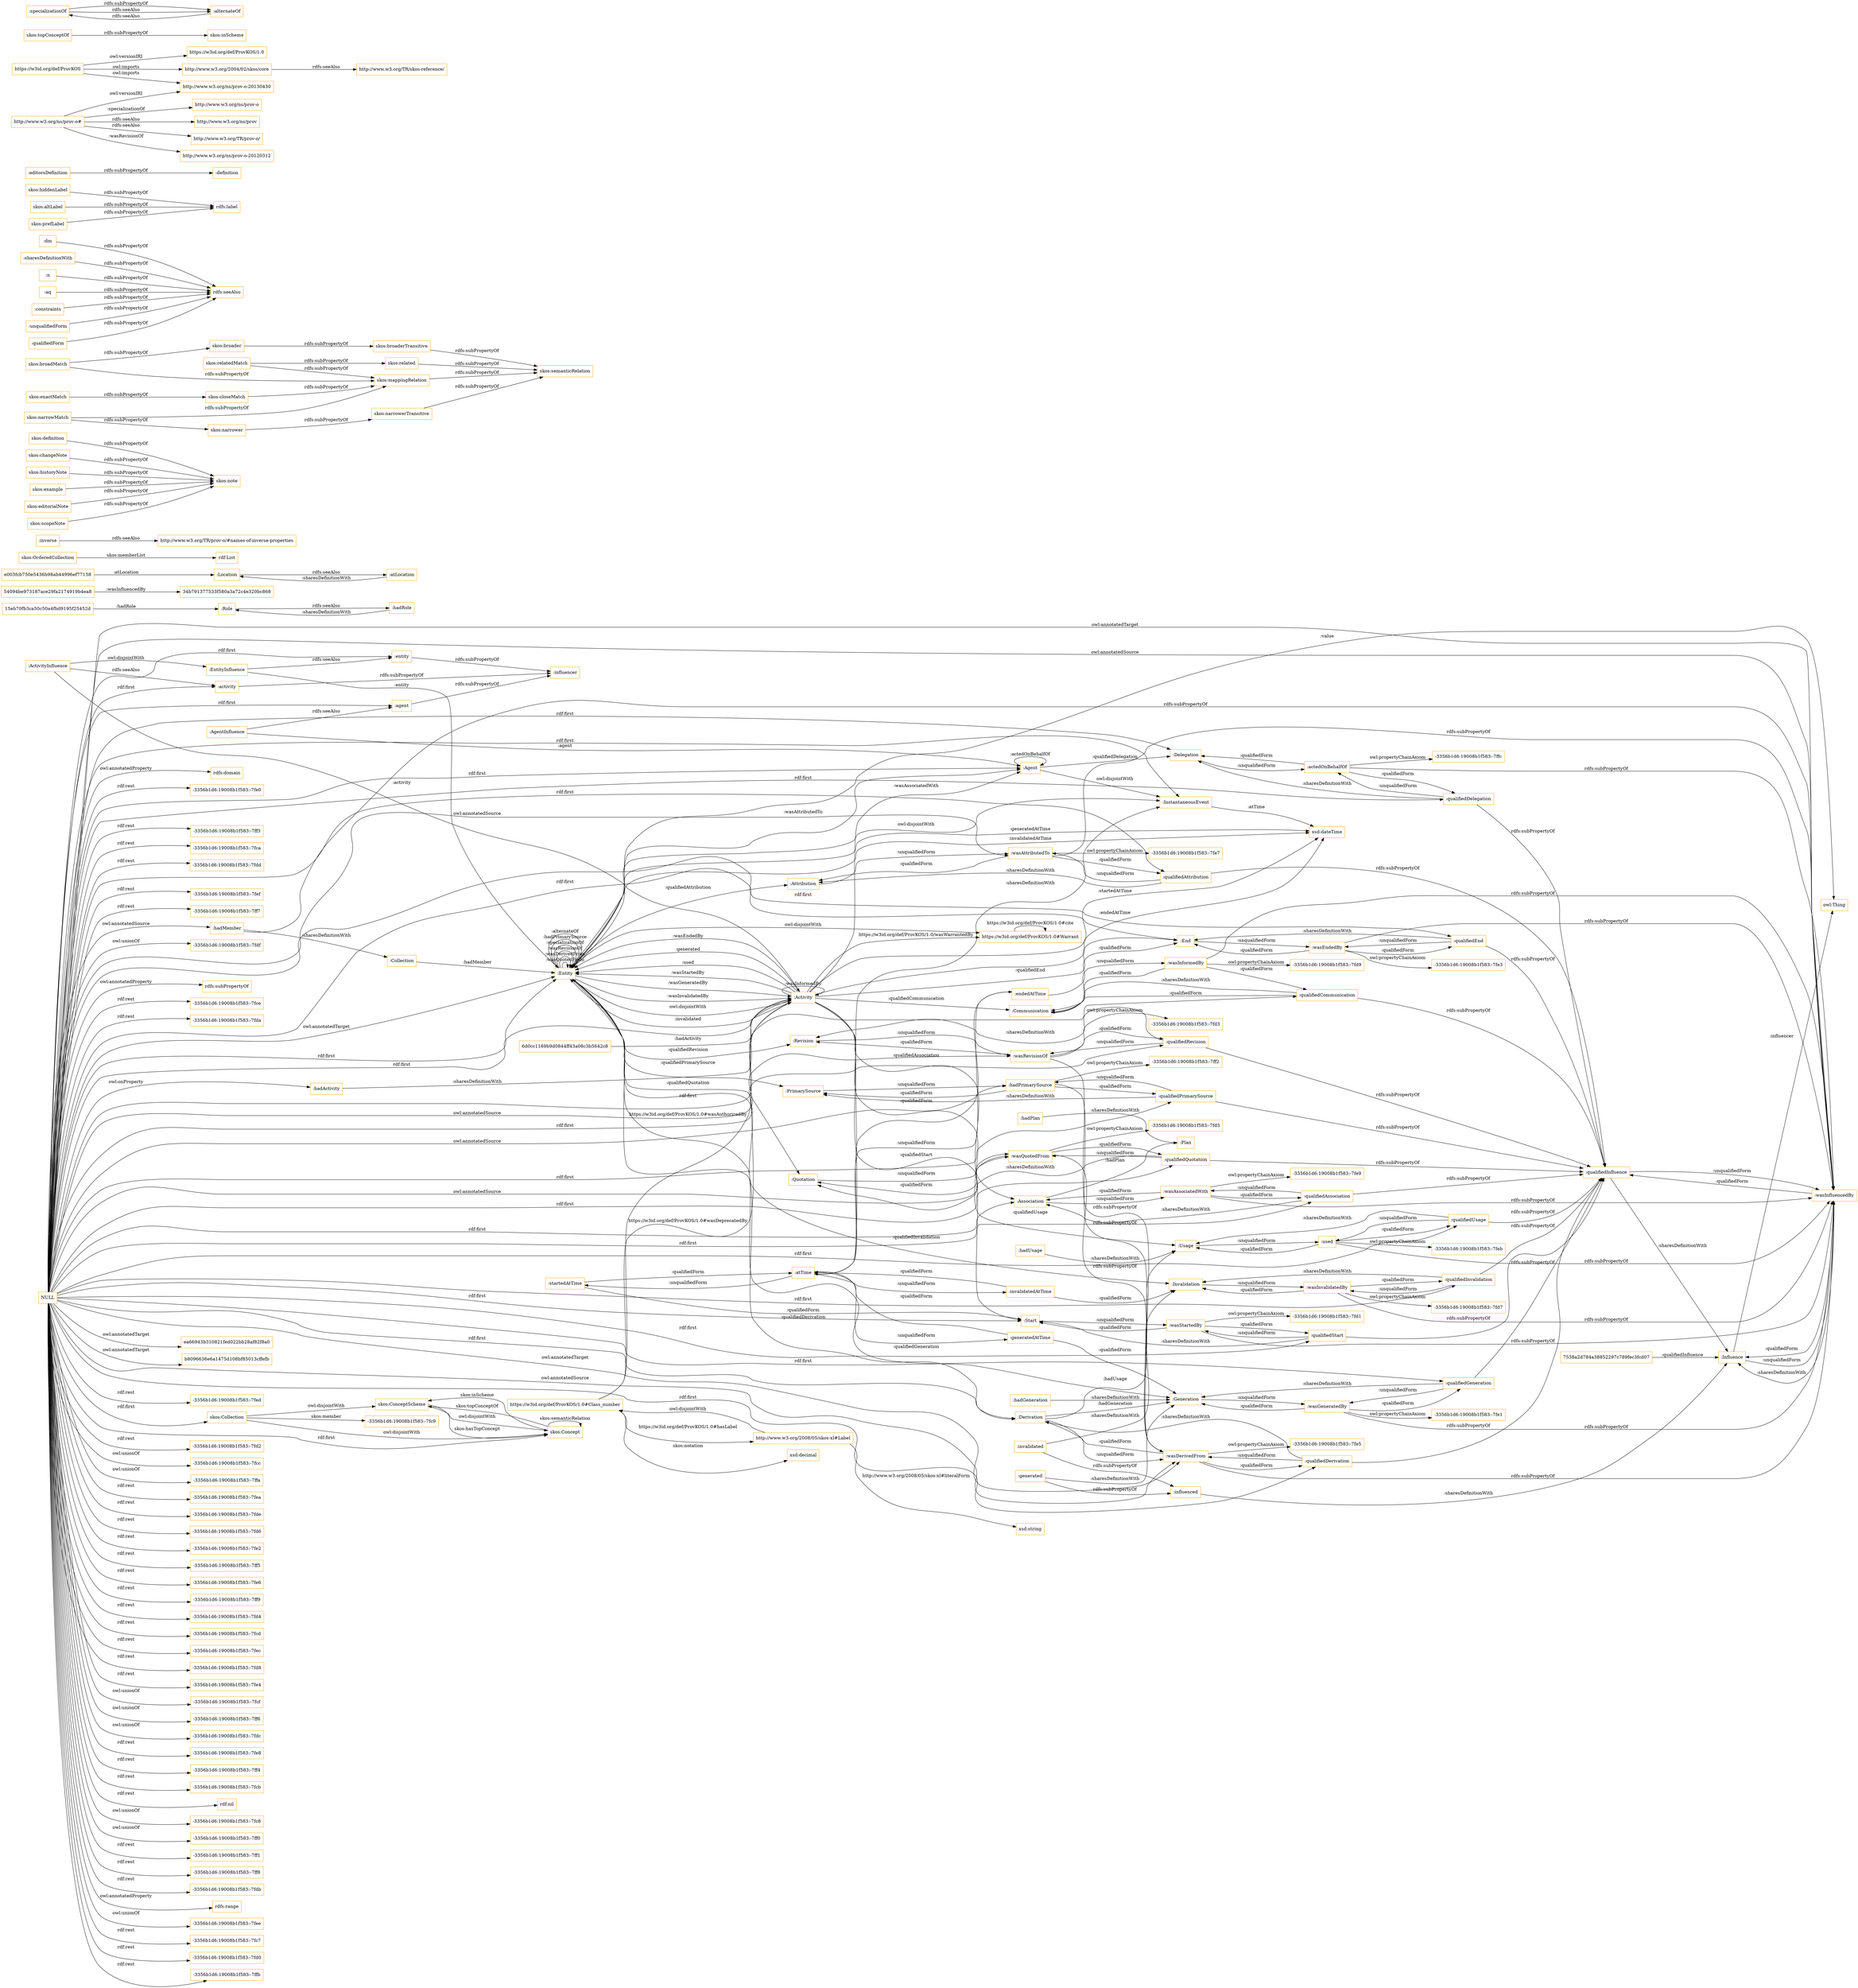 digraph ar2dtool_diagram { 
rankdir=LR;
size="1501"
node [shape = rectangle, color="orange"]; ":Agent" ":Entity" "https://w3id.org/def/ProvKOS/1.0#Warrant" "https://w3id.org/def/ProvKOS/1.0#Class_number" "http://www.w3.org/2008/05/skos-xl#Label" ":Activity" ":Influence" ":End" ":Derivation" ":Role" ":Quotation" ":Collection" ":InstantaneousEvent" ":Delegation" ":Invalidation" "34b791377533f580a3a72c4e320bc868" "15eb70fb3ca50c50a4fbd9195f25452d" "e003fcb750e5436b98ab44996ef77158" ":Usage" "ea66943b310821fed022bb28af82f8a0" ":Attribution" ":PrimarySource" "owl:Thing" "b8096636e6a1475d108bf85013cffefb" ":ActivityInfluence" "54094be973187ace29fa2174919b4ea8" ":Revision" ":Communication" ":Association" ":Start" ":Plan" ":EntityInfluence" "6d0cc1169b9d0844ff43a08c3b5642c8" ":Location" ":AgentInfluence" "7538a2d784a38852297c789fec3fcd07" ":Generation" "-3356b1d6:19008b1f583:-7fc9" "skos:OrderedCollection" "skos:Collection" "skos:ConceptScheme" "skos:Concept" ; /*classes style*/
	":qualifiedQuotation" -> ":wasQuotedFrom" [ label = ":unqualifiedForm" ];
	":qualifiedQuotation" -> ":Quotation" [ label = ":sharesDefinitionWith" ];
	":qualifiedQuotation" -> ":qualifiedInfluence" [ label = "rdfs:subPropertyOf" ];
	":inverse" -> "http://www.w3.org/TR/prov-o/#names-of-inverse-properties" [ label = "rdfs:seeAlso" ];
	":atLocation" -> ":Location" [ label = ":sharesDefinitionWith" ];
	"skos:definition" -> "skos:note" [ label = "rdfs:subPropertyOf" ];
	":Invalidation" -> ":wasInvalidatedBy" [ label = ":unqualifiedForm" ];
	":Quotation" -> ":wasQuotedFrom" [ label = ":unqualifiedForm" ];
	"skos:relatedMatch" -> "skos:related" [ label = "rdfs:subPropertyOf" ];
	"skos:relatedMatch" -> "skos:mappingRelation" [ label = "rdfs:subPropertyOf" ];
	":Location" -> ":atLocation" [ label = "rdfs:seeAlso" ];
	":Communication" -> ":wasInformedBy" [ label = ":unqualifiedForm" ];
	"skos:changeNote" -> "skos:note" [ label = "rdfs:subPropertyOf" ];
	":dm" -> "rdfs:seeAlso" [ label = "rdfs:subPropertyOf" ];
	":qualifiedStart" -> ":Start" [ label = ":sharesDefinitionWith" ];
	":qualifiedStart" -> ":wasStartedBy" [ label = ":unqualifiedForm" ];
	":qualifiedStart" -> ":qualifiedInfluence" [ label = "rdfs:subPropertyOf" ];
	":ActivityInfluence" -> ":activity" [ label = "rdfs:seeAlso" ];
	":ActivityInfluence" -> ":EntityInfluence" [ label = "owl:disjointWith" ];
	":entity" -> ":influencer" [ label = "rdfs:subPropertyOf" ];
	":qualifiedDelegation" -> ":Delegation" [ label = ":sharesDefinitionWith" ];
	":qualifiedDelegation" -> ":actedOnBehalfOf" [ label = ":unqualifiedForm" ];
	":qualifiedDelegation" -> ":qualifiedInfluence" [ label = "rdfs:subPropertyOf" ];
	":used" -> ":wasInfluencedBy" [ label = "rdfs:subPropertyOf" ];
	":used" -> ":Usage" [ label = ":qualifiedForm" ];
	":used" -> "-3356b1d6:19008b1f583:-7feb" [ label = "owl:propertyChainAxiom" ];
	":used" -> ":qualifiedUsage" [ label = ":qualifiedForm" ];
	":actedOnBehalfOf" -> ":qualifiedDelegation" [ label = ":qualifiedForm" ];
	":actedOnBehalfOf" -> ":Delegation" [ label = ":qualifiedForm" ];
	":actedOnBehalfOf" -> ":wasInfluencedBy" [ label = "rdfs:subPropertyOf" ];
	":actedOnBehalfOf" -> "-3356b1d6:19008b1f583:-7ffc" [ label = "owl:propertyChainAxiom" ];
	"skos:hiddenLabel" -> "rdfs:label" [ label = "rdfs:subPropertyOf" ];
	":qualifiedAssociation" -> ":Association" [ label = ":sharesDefinitionWith" ];
	":qualifiedAssociation" -> ":wasAssociatedWith" [ label = ":unqualifiedForm" ];
	":qualifiedAssociation" -> ":qualifiedInfluence" [ label = "rdfs:subPropertyOf" ];
	":qualifiedCommunication" -> ":Communication" [ label = ":sharesDefinitionWith" ];
	":qualifiedCommunication" -> ":Communication" [ label = ":qualifiedForm" ];
	":qualifiedCommunication" -> ":qualifiedInfluence" [ label = "rdfs:subPropertyOf" ];
	"skos:related" -> "skos:semanticRelation" [ label = "rdfs:subPropertyOf" ];
	":wasRevisionOf" -> "-3356b1d6:19008b1f583:-7fd3" [ label = "owl:propertyChainAxiom" ];
	":wasRevisionOf" -> ":Revision" [ label = ":qualifiedForm" ];
	":wasRevisionOf" -> ":qualifiedRevision" [ label = ":qualifiedForm" ];
	":wasRevisionOf" -> ":wasDerivedFrom" [ label = "rdfs:subPropertyOf" ];
	":editorsDefinition" -> ":definition" [ label = "rdfs:subPropertyOf" ];
	":wasDerivedFrom" -> ":Derivation" [ label = ":qualifiedForm" ];
	":wasDerivedFrom" -> ":qualifiedDerivation" [ label = ":qualifiedForm" ];
	":wasDerivedFrom" -> "-3356b1d6:19008b1f583:-7fe5" [ label = "owl:propertyChainAxiom" ];
	":wasDerivedFrom" -> ":wasInfluencedBy" [ label = "rdfs:subPropertyOf" ];
	":wasEndedBy" -> ":qualifiedEnd" [ label = ":qualifiedForm" ];
	":wasEndedBy" -> "-3356b1d6:19008b1f583:-7fe3" [ label = "owl:propertyChainAxiom" ];
	":wasEndedBy" -> ":End" [ label = ":qualifiedForm" ];
	":wasEndedBy" -> ":wasInfluencedBy" [ label = "rdfs:subPropertyOf" ];
	":PrimarySource" -> ":hadPrimarySource" [ label = ":unqualifiedForm" ];
	"skos:ConceptScheme" -> "skos:Concept" [ label = "owl:disjointWith" ];
	":wasAttributedTo" -> ":Attribution" [ label = ":qualifiedForm" ];
	":wasAttributedTo" -> ":wasInfluencedBy" [ label = "rdfs:subPropertyOf" ];
	":wasAttributedTo" -> ":qualifiedAttribution" [ label = ":qualifiedForm" ];
	":wasAttributedTo" -> "-3356b1d6:19008b1f583:-7fe7" [ label = "owl:propertyChainAxiom" ];
	":Role" -> ":hadRole" [ label = "rdfs:seeAlso" ];
	":Attribution" -> ":wasAttributedTo" [ label = ":unqualifiedForm" ];
	"skos:altLabel" -> "rdfs:label" [ label = "rdfs:subPropertyOf" ];
	":hadPrimarySource" -> ":PrimarySource" [ label = ":qualifiedForm" ];
	":hadPrimarySource" -> ":qualifiedPrimarySource" [ label = ":qualifiedForm" ];
	":hadPrimarySource" -> "-3356b1d6:19008b1f583:-7ff2" [ label = "owl:propertyChainAxiom" ];
	":hadPrimarySource" -> ":wasDerivedFrom" [ label = "rdfs:subPropertyOf" ];
	":qualifiedPrimarySource" -> ":qualifiedInfluence" [ label = "rdfs:subPropertyOf" ];
	":qualifiedPrimarySource" -> ":PrimarySource" [ label = ":sharesDefinitionWith" ];
	":qualifiedPrimarySource" -> ":hadPrimarySource" [ label = ":unqualifiedForm" ];
	":invalidated" -> ":influenced" [ label = "rdfs:subPropertyOf" ];
	":invalidated" -> ":Invalidation" [ label = ":sharesDefinitionWith" ];
	":generated" -> ":Generation" [ label = ":sharesDefinitionWith" ];
	":generated" -> ":influenced" [ label = "rdfs:subPropertyOf" ];
	"skos:narrower" -> "skos:narrowerTransitive" [ label = "rdfs:subPropertyOf" ];
	":Delegation" -> ":actedOnBehalfOf" [ label = ":unqualifiedForm" ];
	"skos:broaderTransitive" -> "skos:semanticRelation" [ label = "rdfs:subPropertyOf" ];
	"skos:broader" -> "skos:broaderTransitive" [ label = "rdfs:subPropertyOf" ];
	":Derivation" -> ":wasDerivedFrom" [ label = ":unqualifiedForm" ];
	":Association" -> ":wasAssociatedWith" [ label = ":unqualifiedForm" ];
	":qualifiedDerivation" -> ":wasDerivedFrom" [ label = ":unqualifiedForm" ];
	":qualifiedDerivation" -> ":qualifiedInfluence" [ label = "rdfs:subPropertyOf" ];
	":qualifiedDerivation" -> ":Derivation" [ label = ":sharesDefinitionWith" ];
	":End" -> ":wasEndedBy" [ label = ":unqualifiedForm" ];
	"skos:historyNote" -> "skos:note" [ label = "rdfs:subPropertyOf" ];
	":wasInfluencedBy" -> ":Influence" [ label = ":sharesDefinitionWith" ];
	":wasInfluencedBy" -> ":Influence" [ label = ":qualifiedForm" ];
	":wasInfluencedBy" -> ":qualifiedInfluence" [ label = ":qualifiedForm" ];
	":hadPlan" -> ":Plan" [ label = ":sharesDefinitionWith" ];
	":Usage" -> ":used" [ label = ":unqualifiedForm" ];
	"skos:broadMatch" -> "skos:broader" [ label = "rdfs:subPropertyOf" ];
	"skos:broadMatch" -> "skos:mappingRelation" [ label = "rdfs:subPropertyOf" ];
	"http://www.w3.org/2004/02/skos/core" -> "http://www.w3.org/TR/skos-reference/" [ label = "rdfs:seeAlso" ];
	":hadUsage" -> ":Usage" [ label = ":sharesDefinitionWith" ];
	":hadMember" -> ":Collection" [ label = ":sharesDefinitionWith" ];
	":hadMember" -> ":wasInfluencedBy" [ label = "rdfs:subPropertyOf" ];
	":Agent" -> ":InstantaneousEvent" [ label = "owl:disjointWith" ];
	":agent" -> ":influencer" [ label = "rdfs:subPropertyOf" ];
	":hadGeneration" -> ":Generation" [ label = ":sharesDefinitionWith" ];
	":Start" -> ":wasStartedBy" [ label = ":unqualifiedForm" ];
	":Revision" -> ":wasRevisionOf" [ label = ":unqualifiedForm" ];
	":qualifiedGeneration" -> ":wasGeneratedBy" [ label = ":unqualifiedForm" ];
	":qualifiedGeneration" -> ":qualifiedInfluence" [ label = "rdfs:subPropertyOf" ];
	":qualifiedGeneration" -> ":Generation" [ label = ":sharesDefinitionWith" ];
	"skos:narrowerTransitive" -> "skos:semanticRelation" [ label = "rdfs:subPropertyOf" ];
	"NULL" -> "-3356b1d6:19008b1f583:-7fd2" [ label = "rdf:rest" ];
	"NULL" -> "-3356b1d6:19008b1f583:-7fcc" [ label = "owl:unionOf" ];
	"NULL" -> "-3356b1d6:19008b1f583:-7ffa" [ label = "owl:unionOf" ];
	"NULL" -> "-3356b1d6:19008b1f583:-7fea" [ label = "rdf:rest" ];
	"NULL" -> ":Start" [ label = "rdf:first" ];
	"NULL" -> ":qualifiedRevision" [ label = "rdf:first" ];
	"NULL" -> "-3356b1d6:19008b1f583:-7fde" [ label = "rdf:rest" ];
	"NULL" -> "-3356b1d6:19008b1f583:-7fd6" [ label = "rdf:rest" ];
	"NULL" -> ":qualifiedStart" [ label = "rdf:first" ];
	"NULL" -> "skos:Concept" [ label = "rdf:first" ];
	"NULL" -> "-3356b1d6:19008b1f583:-7fe2" [ label = "rdf:rest" ];
	"NULL" -> ":wasInfluencedBy" [ label = "owl:annotatedTarget" ];
	"NULL" -> "-3356b1d6:19008b1f583:-7ff5" [ label = "rdf:rest" ];
	"NULL" -> "-3356b1d6:19008b1f583:-7fe6" [ label = "rdf:rest" ];
	"NULL" -> ":hadMember" [ label = "owl:annotatedSource" ];
	"NULL" -> ":Derivation" [ label = "rdf:first" ];
	"NULL" -> ":qualifiedAssociation" [ label = "rdf:first" ];
	"NULL" -> "-3356b1d6:19008b1f583:-7ff9" [ label = "rdf:rest" ];
	"NULL" -> ":wasDerivedFrom" [ label = "owl:annotatedSource" ];
	"NULL" -> "-3356b1d6:19008b1f583:-7fd4" [ label = "rdf:rest" ];
	"NULL" -> ":wasInfluencedBy" [ label = "owl:annotatedSource" ];
	"NULL" -> "-3356b1d6:19008b1f583:-7fcd" [ label = "rdf:rest" ];
	"NULL" -> "-3356b1d6:19008b1f583:-7fec" [ label = "rdf:rest" ];
	"NULL" -> ":qualifiedCommunication" [ label = "rdf:first" ];
	"NULL" -> ":wasDerivedFrom" [ label = "owl:annotatedTarget" ];
	"NULL" -> "-3356b1d6:19008b1f583:-7fd8" [ label = "rdf:rest" ];
	"NULL" -> ":qualifiedPrimarySource" [ label = "rdf:first" ];
	"NULL" -> "-3356b1d6:19008b1f583:-7fe4" [ label = "rdf:rest" ];
	"NULL" -> "-3356b1d6:19008b1f583:-7fcf" [ label = "owl:unionOf" ];
	"NULL" -> "-3356b1d6:19008b1f583:-7ff6" [ label = "owl:unionOf" ];
	"NULL" -> ":wasAttributedTo" [ label = "owl:annotatedSource" ];
	"NULL" -> "-3356b1d6:19008b1f583:-7fdc" [ label = "owl:unionOf" ];
	"NULL" -> ":Entity" [ label = "rdf:first" ];
	"NULL" -> "-3356b1d6:19008b1f583:-7fe8" [ label = "rdf:rest" ];
	"NULL" -> ":entity" [ label = "rdf:first" ];
	"NULL" -> ":qualifiedUsage" [ label = "rdf:first" ];
	"NULL" -> "-3356b1d6:19008b1f583:-7ff4" [ label = "rdf:rest" ];
	"NULL" -> "-3356b1d6:19008b1f583:-7fcb" [ label = "rdf:rest" ];
	"NULL" -> ":Delegation" [ label = "rdf:first" ];
	"NULL" -> ":Entity" [ label = "owl:annotatedTarget" ];
	"NULL" -> ":wasQuotedFrom" [ label = "owl:annotatedSource" ];
	"NULL" -> "rdf:nil" [ label = "rdf:rest" ];
	"NULL" -> "-3356b1d6:19008b1f583:-7fc8" [ label = "owl:unionOf" ];
	"NULL" -> "-3356b1d6:19008b1f583:-7ff0" [ label = "owl:unionOf" ];
	"NULL" -> "-3356b1d6:19008b1f583:-7ff1" [ label = "rdf:rest" ];
	"NULL" -> "-3356b1d6:19008b1f583:-7ff8" [ label = "rdf:rest" ];
	"NULL" -> ":qualifiedInvalidation" [ label = "rdf:first" ];
	"NULL" -> ":agent" [ label = "rdf:first" ];
	"NULL" -> ":qualifiedEnd" [ label = "rdf:first" ];
	"NULL" -> "ea66943b310821fed022bb28af82f8a0" [ label = "owl:annotatedTarget" ];
	"NULL" -> "-3356b1d6:19008b1f583:-7fdb" [ label = "rdf:rest" ];
	"NULL" -> "rdfs:range" [ label = "owl:annotatedProperty" ];
	"NULL" -> ":Activity" [ label = "rdf:first" ];
	"NULL" -> ":End" [ label = "rdf:first" ];
	"NULL" -> "-3356b1d6:19008b1f583:-7fee" [ label = "owl:unionOf" ];
	"NULL" -> "-3356b1d6:19008b1f583:-7fc7" [ label = "rdf:rest" ];
	"NULL" -> ":Association" [ label = "rdf:first" ];
	"NULL" -> ":activity" [ label = "rdf:first" ];
	"NULL" -> ":InstantaneousEvent" [ label = "rdf:first" ];
	"NULL" -> "-3356b1d6:19008b1f583:-7fd0" [ label = "rdf:rest" ];
	"NULL" -> ":qualifiedDelegation" [ label = "rdf:first" ];
	"NULL" -> ":qualifiedDerivation" [ label = "rdf:first" ];
	"NULL" -> ":qualifiedGeneration" [ label = "rdf:first" ];
	"NULL" -> ":wasRevisionOf" [ label = "owl:annotatedSource" ];
	"NULL" -> ":qualifiedAttribution" [ label = "rdf:first" ];
	"NULL" -> "-3356b1d6:19008b1f583:-7ffb" [ label = "rdf:rest" ];
	"NULL" -> "rdfs:domain" [ label = "owl:annotatedProperty" ];
	"NULL" -> "b8096636e6a1475d108bf85013cffefb" [ label = "owl:annotatedTarget" ];
	"NULL" -> ":hadActivity" [ label = "owl:onProperty" ];
	"NULL" -> ":hadPrimarySource" [ label = "owl:annotatedSource" ];
	"NULL" -> "-3356b1d6:19008b1f583:-7fe0" [ label = "rdf:rest" ];
	"NULL" -> "-3356b1d6:19008b1f583:-7fef" [ label = "rdf:rest" ];
	"NULL" -> "-3356b1d6:19008b1f583:-7ff3" [ label = "rdf:rest" ];
	"NULL" -> "-3356b1d6:19008b1f583:-7fca" [ label = "rdf:rest" ];
	"NULL" -> "-3356b1d6:19008b1f583:-7fdd" [ label = "rdf:rest" ];
	"NULL" -> "-3356b1d6:19008b1f583:-7ff7" [ label = "rdf:rest" ];
	"NULL" -> "rdfs:subPropertyOf" [ label = "owl:annotatedProperty" ];
	"NULL" -> "-3356b1d6:19008b1f583:-7fda" [ label = "rdf:rest" ];
	"NULL" -> ":Agent" [ label = "rdf:first" ];
	"NULL" -> "-3356b1d6:19008b1f583:-7fdf" [ label = "owl:unionOf" ];
	"NULL" -> "-3356b1d6:19008b1f583:-7fce" [ label = "rdf:rest" ];
	"NULL" -> "skos:Collection" [ label = "rdf:first" ];
	"NULL" -> "-3356b1d6:19008b1f583:-7fed" [ label = "rdf:rest" ];
	"NULL" -> ":qualifiedQuotation" [ label = "rdf:first" ];
	":EntityInfluence" -> ":entity" [ label = "rdfs:seeAlso" ];
	":influenced" -> ":Influence" [ label = ":sharesDefinitionWith" ];
	"skos:prefLabel" -> "rdfs:label" [ label = "rdfs:subPropertyOf" ];
	":hadActivity" -> ":Activity" [ label = ":sharesDefinitionWith" ];
	"skos:narrowMatch" -> "skos:narrower" [ label = "rdfs:subPropertyOf" ];
	"skos:narrowMatch" -> "skos:mappingRelation" [ label = "rdfs:subPropertyOf" ];
	"https://w3id.org/def/ProvKOS" -> "http://www.w3.org/ns/prov-o-20130430" [ label = "owl:imports" ];
	"https://w3id.org/def/ProvKOS" -> "http://www.w3.org/2004/02/skos/core" [ label = "owl:imports" ];
	"https://w3id.org/def/ProvKOS" -> "https://w3id.org/def/ProvKOS/1.0" [ label = "owl:versionIRI" ];
	"skos:example" -> "skos:note" [ label = "rdfs:subPropertyOf" ];
	"http://www.w3.org/2008/05/skos-xl#Label" -> "https://w3id.org/def/ProvKOS/1.0#Class_number" [ label = "owl:disjointWith" ];
	":sharesDefinitionWith" -> "rdfs:seeAlso" [ label = "rdfs:subPropertyOf" ];
	":qualifiedInvalidation" -> ":Invalidation" [ label = ":sharesDefinitionWith" ];
	":qualifiedInvalidation" -> ":wasInvalidatedBy" [ label = ":unqualifiedForm" ];
	":qualifiedInvalidation" -> ":qualifiedInfluence" [ label = "rdfs:subPropertyOf" ];
	":startedAtTime" -> ":Start" [ label = ":qualifiedForm" ];
	":startedAtTime" -> ":atTime" [ label = ":qualifiedForm" ];
	":wasAssociatedWith" -> ":Association" [ label = ":qualifiedForm" ];
	":wasAssociatedWith" -> ":wasInfluencedBy" [ label = "rdfs:subPropertyOf" ];
	":wasAssociatedWith" -> "-3356b1d6:19008b1f583:-7fe9" [ label = "owl:propertyChainAxiom" ];
	":wasAssociatedWith" -> ":qualifiedAssociation" [ label = ":qualifiedForm" ];
	":endedAtTime" -> ":End" [ label = ":qualifiedForm" ];
	":endedAtTime" -> ":atTime" [ label = ":qualifiedForm" ];
	":AgentInfluence" -> ":agent" [ label = "rdfs:seeAlso" ];
	":hadRole" -> ":Role" [ label = ":sharesDefinitionWith" ];
	":activity" -> ":influencer" [ label = "rdfs:subPropertyOf" ];
	":qualifiedInfluence" -> ":wasInfluencedBy" [ label = ":unqualifiedForm" ];
	":qualifiedInfluence" -> ":Influence" [ label = ":sharesDefinitionWith" ];
	":wasQuotedFrom" -> ":wasDerivedFrom" [ label = "rdfs:subPropertyOf" ];
	":wasQuotedFrom" -> ":qualifiedQuotation" [ label = ":qualifiedForm" ];
	":wasQuotedFrom" -> ":Quotation" [ label = ":qualifiedForm" ];
	":wasQuotedFrom" -> "-3356b1d6:19008b1f583:-7fd5" [ label = "owl:propertyChainAxiom" ];
	":n" -> "rdfs:seeAlso" [ label = "rdfs:subPropertyOf" ];
	":wasInformedBy" -> "-3356b1d6:19008b1f583:-7fd9" [ label = "owl:propertyChainAxiom" ];
	":wasInformedBy" -> ":wasInfluencedBy" [ label = "rdfs:subPropertyOf" ];
	":wasInformedBy" -> ":qualifiedCommunication" [ label = ":qualifiedForm" ];
	":wasInformedBy" -> ":Communication" [ label = ":qualifiedForm" ];
	":aq" -> "rdfs:seeAlso" [ label = "rdfs:subPropertyOf" ];
	":atTime" -> ":invalidatedAtTime" [ label = ":unqualifiedForm" ];
	":atTime" -> ":startedAtTime" [ label = ":unqualifiedForm" ];
	":atTime" -> ":generatedAtTime" [ label = ":unqualifiedForm" ];
	":atTime" -> ":endedAtTime" [ label = ":unqualifiedForm" ];
	":atTime" -> ":InstantaneousEvent" [ label = ":sharesDefinitionWith" ];
	":constraints" -> "rdfs:seeAlso" [ label = "rdfs:subPropertyOf" ];
	"http://www.w3.org/ns/prov-o#" -> "http://www.w3.org/ns/prov-o-20120312" [ label = ":wasRevisionOf" ];
	"http://www.w3.org/ns/prov-o#" -> "http://www.w3.org/ns/prov-o" [ label = ":specializationOf" ];
	"http://www.w3.org/ns/prov-o#" -> "http://www.w3.org/ns/prov-o-20130430" [ label = "owl:versionIRI" ];
	"http://www.w3.org/ns/prov-o#" -> "http://www.w3.org/ns/prov" [ label = "rdfs:seeAlso" ];
	"http://www.w3.org/ns/prov-o#" -> "http://www.w3.org/TR/prov-o/" [ label = "rdfs:seeAlso" ];
	":qualifiedEnd" -> ":qualifiedInfluence" [ label = "rdfs:subPropertyOf" ];
	":qualifiedEnd" -> ":wasEndedBy" [ label = ":unqualifiedForm" ];
	":qualifiedEnd" -> ":End" [ label = ":sharesDefinitionWith" ];
	":qualifiedUsage" -> ":qualifiedInfluence" [ label = "rdfs:subPropertyOf" ];
	":qualifiedUsage" -> ":Usage" [ label = ":sharesDefinitionWith" ];
	":qualifiedUsage" -> ":used" [ label = ":unqualifiedForm" ];
	":Influence" -> ":wasInfluencedBy" [ label = ":unqualifiedForm" ];
	"skos:mappingRelation" -> "skos:semanticRelation" [ label = "rdfs:subPropertyOf" ];
	":wasStartedBy" -> ":qualifiedStart" [ label = ":qualifiedForm" ];
	":wasStartedBy" -> "-3356b1d6:19008b1f583:-7fd1" [ label = "owl:propertyChainAxiom" ];
	":wasStartedBy" -> ":wasInfluencedBy" [ label = "rdfs:subPropertyOf" ];
	":wasStartedBy" -> ":Start" [ label = ":qualifiedForm" ];
	":Generation" -> ":wasGeneratedBy" [ label = ":unqualifiedForm" ];
	":qualifiedAttribution" -> ":qualifiedInfluence" [ label = "rdfs:subPropertyOf" ];
	":qualifiedAttribution" -> ":wasAttributedTo" [ label = ":unqualifiedForm" ];
	":qualifiedAttribution" -> ":Attribution" [ label = ":sharesDefinitionWith" ];
	"skos:Collection" -> "skos:ConceptScheme" [ label = "owl:disjointWith" ];
	"skos:Collection" -> "skos:Concept" [ label = "owl:disjointWith" ];
	"skos:topConceptOf" -> "skos:inScheme" [ label = "rdfs:subPropertyOf" ];
	":invalidatedAtTime" -> ":atTime" [ label = ":qualifiedForm" ];
	":invalidatedAtTime" -> ":Invalidation" [ label = ":qualifiedForm" ];
	":Entity" -> "https://w3id.org/def/ProvKOS/1.0#Warrant" [ label = "owl:disjointWith" ];
	":Entity" -> ":InstantaneousEvent" [ label = "owl:disjointWith" ];
	":wasGeneratedBy" -> ":wasInfluencedBy" [ label = "rdfs:subPropertyOf" ];
	":wasGeneratedBy" -> ":Generation" [ label = ":qualifiedForm" ];
	":wasGeneratedBy" -> ":qualifiedGeneration" [ label = ":qualifiedForm" ];
	":wasGeneratedBy" -> "-3356b1d6:19008b1f583:-7fe1" [ label = "owl:propertyChainAxiom" ];
	"skos:exactMatch" -> "skos:closeMatch" [ label = "rdfs:subPropertyOf" ];
	":specializationOf" -> ":alternateOf" [ label = "rdfs:subPropertyOf" ];
	":specializationOf" -> ":alternateOf" [ label = "rdfs:seeAlso" ];
	":unqualifiedForm" -> "rdfs:seeAlso" [ label = "rdfs:subPropertyOf" ];
	":wasInvalidatedBy" -> "-3356b1d6:19008b1f583:-7fd7" [ label = "owl:propertyChainAxiom" ];
	":wasInvalidatedBy" -> ":wasInfluencedBy" [ label = "rdfs:subPropertyOf" ];
	":wasInvalidatedBy" -> ":qualifiedInvalidation" [ label = ":qualifiedForm" ];
	":wasInvalidatedBy" -> ":Invalidation" [ label = ":qualifiedForm" ];
	"skos:editorialNote" -> "skos:note" [ label = "rdfs:subPropertyOf" ];
	"skos:closeMatch" -> "skos:mappingRelation" [ label = "rdfs:subPropertyOf" ];
	":qualifiedForm" -> "rdfs:seeAlso" [ label = "rdfs:subPropertyOf" ];
	":qualifiedRevision" -> ":qualifiedInfluence" [ label = "rdfs:subPropertyOf" ];
	":qualifiedRevision" -> ":wasRevisionOf" [ label = ":unqualifiedForm" ];
	":qualifiedRevision" -> ":Revision" [ label = ":sharesDefinitionWith" ];
	":Activity" -> ":Entity" [ label = "owl:disjointWith" ];
	":generatedAtTime" -> ":atTime" [ label = ":qualifiedForm" ];
	":generatedAtTime" -> ":Generation" [ label = ":qualifiedForm" ];
	"skos:scopeNote" -> "skos:note" [ label = "rdfs:subPropertyOf" ];
	":alternateOf" -> ":specializationOf" [ label = "rdfs:seeAlso" ];
	":Activity" -> ":Agent" [ label = ":wasAssociatedWith" ];
	":Activity" -> ":Association" [ label = ":qualifiedAssociation" ];
	":Association" -> ":Plan" [ label = ":hadPlan" ];
	":Entity" -> ":Invalidation" [ label = ":qualifiedInvalidation" ];
	"54094be973187ace29fa2174919b4ea8" -> "34b791377533f580a3a72c4e320bc868" [ label = ":wasInfluencedBy" ];
	":Activity" -> ":Usage" [ label = ":qualifiedUsage" ];
	":Activity" -> ":Activity" [ label = ":wasInformedBy" ];
	":Activity" -> ":Entity" [ label = ":invalidated" ];
	":Derivation" -> ":Usage" [ label = ":hadUsage" ];
	"skos:Concept" -> "skos:ConceptScheme" [ label = "skos:inScheme" ];
	":Activity" -> "xsd:dateTime" [ label = ":startedAtTime" ];
	"skos:OrderedCollection" -> "rdf:List" [ label = "skos:memberList" ];
	":Entity" -> ":Entity" [ label = ":wasQuotedFrom" ];
	":Activity" -> ":Communication" [ label = ":qualifiedCommunication" ];
	":Activity" -> "https://w3id.org/def/ProvKOS/1.0#Warrant" [ label = "https://w3id.org/def/ProvKOS/1.0/wasWarrantedBy" ];
	":Agent" -> ":Agent" [ label = ":actedOnBehalfOf" ];
	":Derivation" -> ":Generation" [ label = ":hadGeneration" ];
	":Agent" -> ":Delegation" [ label = ":qualifiedDelegation" ];
	":Entity" -> ":Activity" [ label = ":wasGeneratedBy" ];
	":Activity" -> ":End" [ label = ":qualifiedEnd" ];
	":Activity" -> ":Entity" [ label = ":wasEndedBy" ];
	":Entity" -> ":Entity" [ label = ":wasDerivedFrom" ];
	"7538a2d784a38852297c789fec3fcd07" -> ":Influence" [ label = ":qualifiedInfluence" ];
	":Entity" -> "xsd:dateTime" [ label = ":invalidatedAtTime" ];
	":Entity" -> ":Entity" [ label = ":wasRevisionOf" ];
	"https://w3id.org/def/ProvKOS/1.0#Class_number" -> "http://www.w3.org/2008/05/skos-xl#Label" [ label = "https://w3id.org/def/ProvKOS/1.0#hasLabel" ];
	"skos:Concept" -> "skos:Concept" [ label = "skos:semanticRelation" ];
	":Entity" -> ":Agent" [ label = ":wasAttributedTo" ];
	"https://w3id.org/def/ProvKOS/1.0#Class_number" -> ":Activity" [ label = "https://w3id.org/def/ProvKOS/1.0#wasDeprecatedBy" ];
	":EntityInfluence" -> ":Entity" [ label = ":entity" ];
	":Entity" -> ":PrimarySource" [ label = ":qualifiedPrimarySource" ];
	"https://w3id.org/def/ProvKOS/1.0#Warrant" -> "https://w3id.org/def/ProvKOS/1.0#Warrant" [ label = "https://w3id.org/def/ProvKOS/1.0#cite" ];
	"6d0cc1169b9d0844ff43a08c3b5642c8" -> ":Activity" [ label = ":hadActivity" ];
	"15eb70fb3ca50c50a4fbd9195f25452d" -> ":Role" [ label = ":hadRole" ];
	":Entity" -> "xsd:dateTime" [ label = ":generatedAtTime" ];
	":Entity" -> ":Revision" [ label = ":qualifiedRevision" ];
	":Entity" -> ":Attribution" [ label = ":qualifiedAttribution" ];
	"skos:ConceptScheme" -> "skos:Concept" [ label = "skos:hasTopConcept" ];
	":Activity" -> ":Entity" [ label = ":generated" ];
	":Entity" -> ":Derivation" [ label = ":qualifiedDerivation" ];
	":Entity" -> ":Quotation" [ label = ":qualifiedQuotation" ];
	":Entity" -> ":Entity" [ label = ":specializationOf" ];
	"http://www.w3.org/2008/05/skos-xl#Label" -> "xsd:string" [ label = "http://www.w3.org/2008/05/skos-xl#literalForm" ];
	"https://w3id.org/def/ProvKOS/1.0#Class_number" -> ":Activity" [ label = "https://w3id.org/def/ProvKOS/1.0#wasAuthorizedBy" ];
	"https://w3id.org/def/ProvKOS/1.0#Class_number" -> "xsd:decimal" [ label = "skos:notation" ];
	":Activity" -> "xsd:dateTime" [ label = ":endedAtTime" ];
	"skos:Concept" -> "skos:ConceptScheme" [ label = "skos:topConceptOf" ];
	":Influence" -> "owl:Thing" [ label = ":influencer" ];
	"skos:Collection" -> "-3356b1d6:19008b1f583:-7fc9" [ label = "skos:member" ];
	":Activity" -> ":Start" [ label = ":qualifiedStart" ];
	":InstantaneousEvent" -> "xsd:dateTime" [ label = ":atTime" ];
	":Entity" -> "owl:Thing" [ label = ":value" ];
	":ActivityInfluence" -> ":Activity" [ label = ":activity" ];
	"e003fcb750e5436b98ab44996ef77158" -> ":Location" [ label = ":atLocation" ];
	":Collection" -> ":Entity" [ label = ":hadMember" ];
	":Activity" -> ":Entity" [ label = ":used" ];
	":Entity" -> ":Generation" [ label = ":qualifiedGeneration" ];
	":Entity" -> ":Entity" [ label = ":hadPrimarySource" ];
	":Entity" -> ":Entity" [ label = ":alternateOf" ];
	":Activity" -> ":Entity" [ label = ":wasStartedBy" ];
	":AgentInfluence" -> ":Agent" [ label = ":agent" ];
	":Entity" -> ":Activity" [ label = ":wasInvalidatedBy" ];

}
